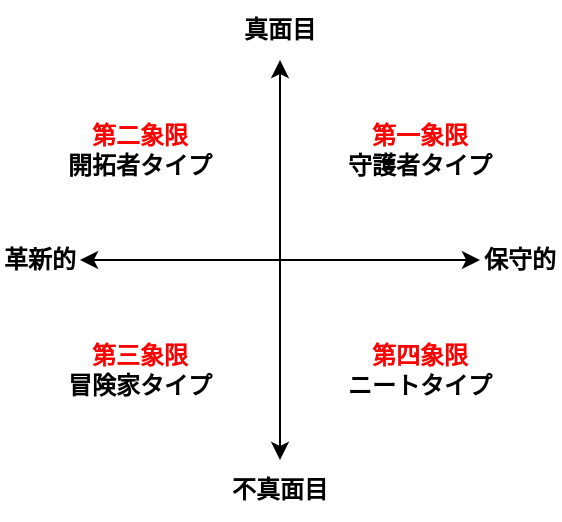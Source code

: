 <mxfile version="26.0.10">
  <diagram name="ページ1" id="PvpDC4GCUYK3TXwmrPMr">
    <mxGraphModel dx="683" dy="364" grid="1" gridSize="10" guides="1" tooltips="1" connect="1" arrows="1" fold="1" page="1" pageScale="1" pageWidth="827" pageHeight="1169" math="0" shadow="0">
      <root>
        <mxCell id="0" />
        <mxCell id="1" parent="0" />
        <mxCell id="keAjBSVCI4cgzY9a_17a-2" value="" style="endArrow=classic;startArrow=classic;html=1;rounded=0;" edge="1" parent="1">
          <mxGeometry width="50" height="50" relative="1" as="geometry">
            <mxPoint x="290" y="420" as="sourcePoint" />
            <mxPoint x="490" y="420" as="targetPoint" />
          </mxGeometry>
        </mxCell>
        <mxCell id="keAjBSVCI4cgzY9a_17a-3" value="" style="endArrow=classic;startArrow=classic;html=1;rounded=0;" edge="1" parent="1">
          <mxGeometry width="50" height="50" relative="1" as="geometry">
            <mxPoint x="390" y="320" as="sourcePoint" />
            <mxPoint x="390" y="520" as="targetPoint" />
          </mxGeometry>
        </mxCell>
        <mxCell id="keAjBSVCI4cgzY9a_17a-4" value="&lt;b&gt;真面目&lt;br&gt;&lt;/b&gt;" style="text;html=1;align=center;verticalAlign=middle;whiteSpace=wrap;rounded=0;" vertex="1" parent="1">
          <mxGeometry x="360" y="290" width="60" height="30" as="geometry" />
        </mxCell>
        <mxCell id="keAjBSVCI4cgzY9a_17a-5" value="&lt;b&gt;不真面目&lt;/b&gt;" style="text;html=1;align=center;verticalAlign=middle;whiteSpace=wrap;rounded=0;" vertex="1" parent="1">
          <mxGeometry x="360" y="520" width="60" height="30" as="geometry" />
        </mxCell>
        <mxCell id="keAjBSVCI4cgzY9a_17a-6" value="&lt;b&gt;保守的&lt;br&gt;&lt;/b&gt;" style="text;html=1;align=center;verticalAlign=middle;whiteSpace=wrap;rounded=0;" vertex="1" parent="1">
          <mxGeometry x="490" y="410" width="40" height="20" as="geometry" />
        </mxCell>
        <mxCell id="keAjBSVCI4cgzY9a_17a-7" value="&lt;b&gt;革新的&lt;/b&gt;" style="text;html=1;align=center;verticalAlign=middle;whiteSpace=wrap;rounded=0;" vertex="1" parent="1">
          <mxGeometry x="250" y="410" width="40" height="20" as="geometry" />
        </mxCell>
        <mxCell id="keAjBSVCI4cgzY9a_17a-10" value="&lt;div&gt;&lt;b&gt;&lt;span style=&quot;color: rgb(255, 0, 0);&quot;&gt;第一象限&lt;/span&gt;&lt;/b&gt;&lt;br&gt;&lt;/div&gt;&lt;div&gt;&lt;b&gt;守護者タイプ&lt;/b&gt;&lt;/div&gt;" style="text;html=1;align=center;verticalAlign=middle;whiteSpace=wrap;rounded=0;" vertex="1" parent="1">
          <mxGeometry x="400" y="330" width="120" height="70" as="geometry" />
        </mxCell>
        <mxCell id="keAjBSVCI4cgzY9a_17a-13" value="&lt;div&gt;&lt;b&gt;&lt;span style=&quot;color: rgb(255, 0, 0);&quot;&gt;第二象限&lt;/span&gt;&lt;/b&gt;&lt;/div&gt;&lt;div&gt;&lt;b&gt;開拓者タイプ&lt;/b&gt;&lt;/div&gt;" style="text;html=1;align=center;verticalAlign=middle;whiteSpace=wrap;rounded=0;" vertex="1" parent="1">
          <mxGeometry x="260" y="330" width="120" height="70" as="geometry" />
        </mxCell>
        <mxCell id="keAjBSVCI4cgzY9a_17a-14" value="&lt;div&gt;&lt;b&gt;&lt;span style=&quot;color: rgb(255, 0, 0);&quot;&gt;第三象限&lt;/span&gt;&lt;/b&gt;&lt;/div&gt;&lt;div&gt;&lt;b&gt;冒険家タイプ&lt;br&gt;&lt;/b&gt;&lt;/div&gt;" style="text;html=1;align=center;verticalAlign=middle;whiteSpace=wrap;rounded=0;" vertex="1" parent="1">
          <mxGeometry x="260" y="440" width="120" height="70" as="geometry" />
        </mxCell>
        <mxCell id="keAjBSVCI4cgzY9a_17a-15" value="&lt;div&gt;&lt;b&gt;&lt;span style=&quot;color: rgb(255, 0, 0);&quot;&gt;第四象限&lt;/span&gt;&lt;/b&gt;&lt;br&gt;&lt;/div&gt;&lt;div&gt;&lt;b&gt;ニートタイプ&lt;/b&gt;&lt;/div&gt;" style="text;html=1;align=center;verticalAlign=middle;whiteSpace=wrap;rounded=0;" vertex="1" parent="1">
          <mxGeometry x="400" y="440" width="120" height="70" as="geometry" />
        </mxCell>
      </root>
    </mxGraphModel>
  </diagram>
</mxfile>
